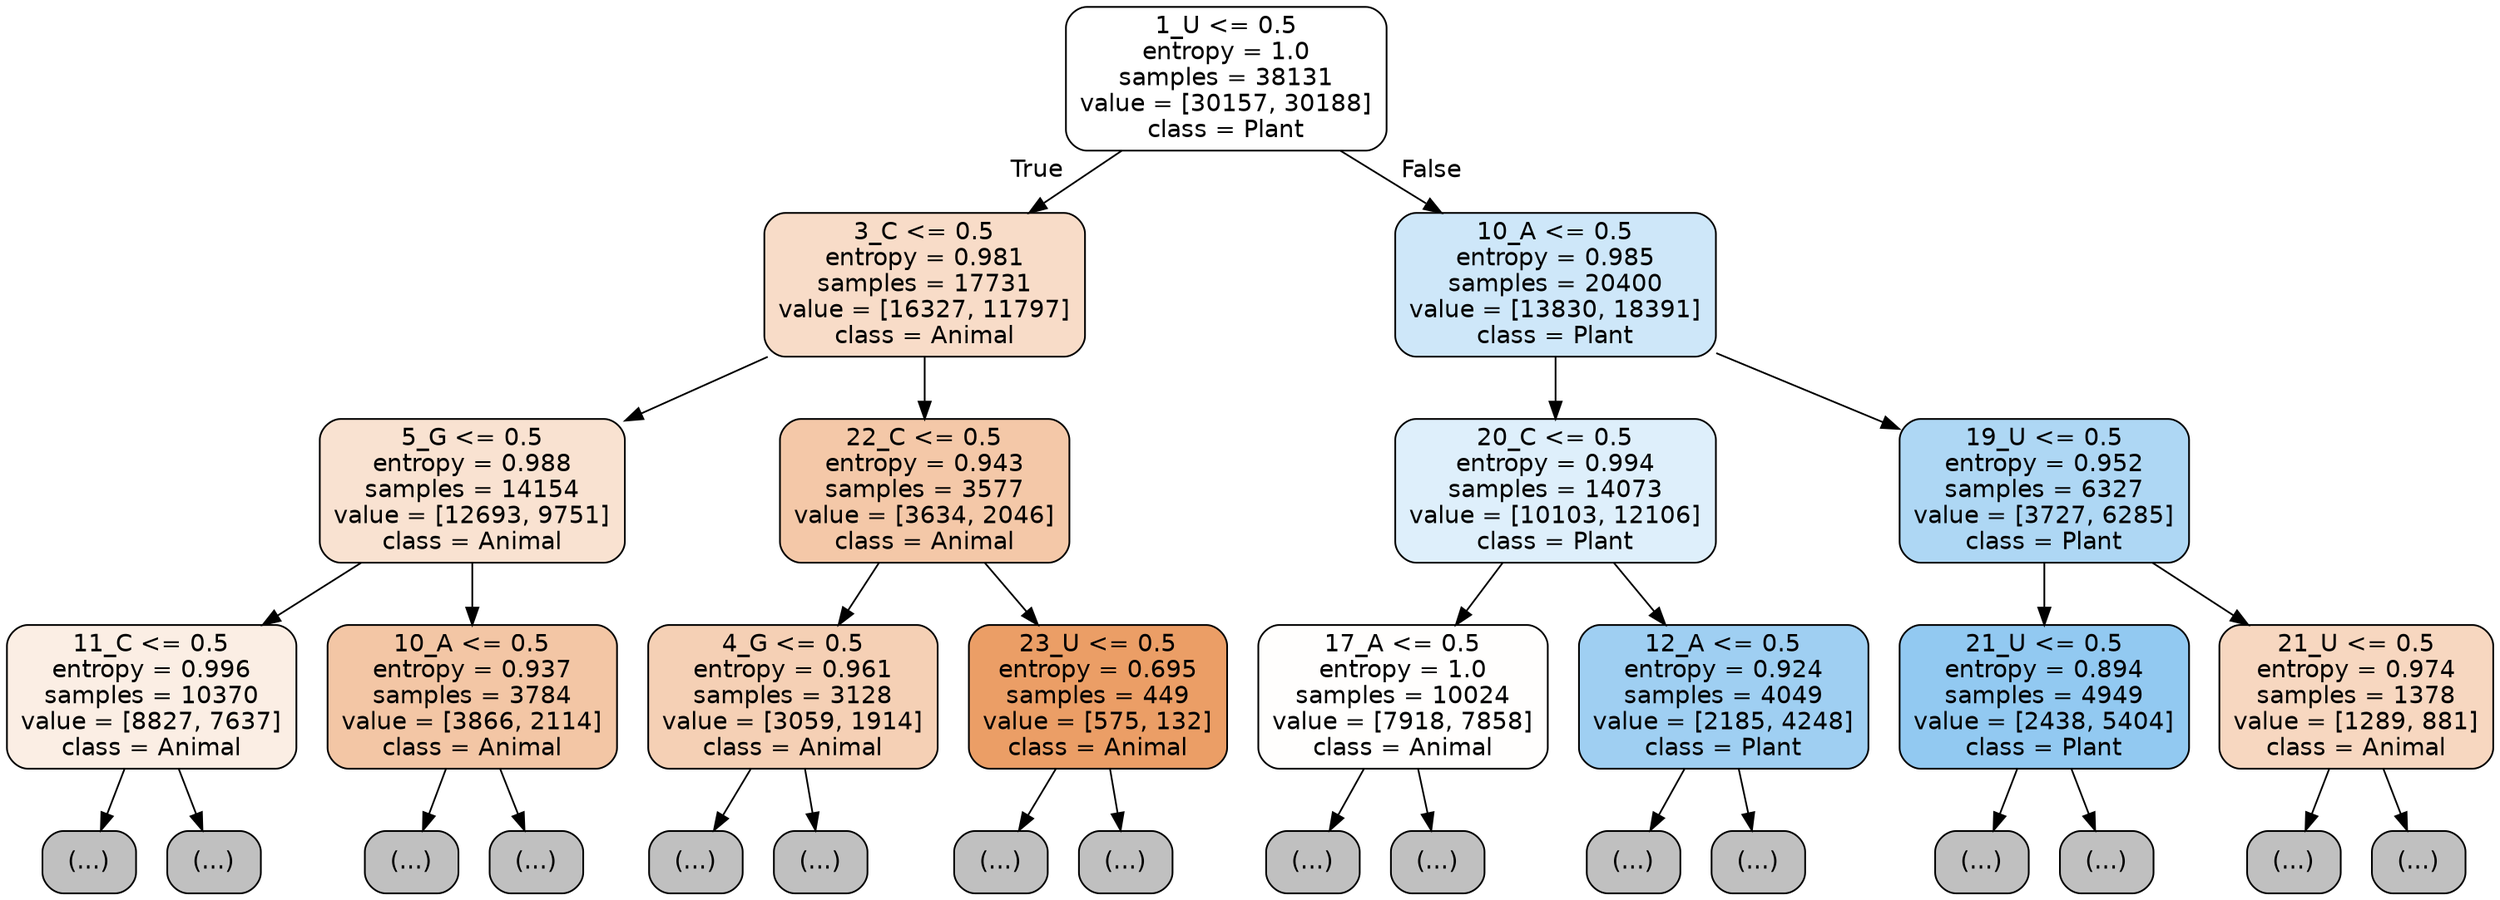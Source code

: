 digraph Tree {
node [shape=box, style="filled, rounded", color="black", fontname="helvetica"] ;
edge [fontname="helvetica"] ;
0 [label="1_U <= 0.5\nentropy = 1.0\nsamples = 38131\nvalue = [30157, 30188]\nclass = Plant", fillcolor="#ffffff"] ;
1 [label="3_C <= 0.5\nentropy = 0.981\nsamples = 17731\nvalue = [16327, 11797]\nclass = Animal", fillcolor="#f8dcc8"] ;
0 -> 1 [labeldistance=2.5, labelangle=45, headlabel="True"] ;
2 [label="5_G <= 0.5\nentropy = 0.988\nsamples = 14154\nvalue = [12693, 9751]\nclass = Animal", fillcolor="#f9e2d1"] ;
1 -> 2 ;
3 [label="11_C <= 0.5\nentropy = 0.996\nsamples = 10370\nvalue = [8827, 7637]\nclass = Animal", fillcolor="#fbeee4"] ;
2 -> 3 ;
4 [label="(...)", fillcolor="#C0C0C0"] ;
3 -> 4 ;
4129 [label="(...)", fillcolor="#C0C0C0"] ;
3 -> 4129 ;
5264 [label="10_A <= 0.5\nentropy = 0.937\nsamples = 3784\nvalue = [3866, 2114]\nclass = Animal", fillcolor="#f3c6a5"] ;
2 -> 5264 ;
5265 [label="(...)", fillcolor="#C0C0C0"] ;
5264 -> 5265 ;
6884 [label="(...)", fillcolor="#C0C0C0"] ;
5264 -> 6884 ;
7437 [label="22_C <= 0.5\nentropy = 0.943\nsamples = 3577\nvalue = [3634, 2046]\nclass = Animal", fillcolor="#f4c8a8"] ;
1 -> 7437 ;
7438 [label="4_G <= 0.5\nentropy = 0.961\nsamples = 3128\nvalue = [3059, 1914]\nclass = Animal", fillcolor="#f5d0b5"] ;
7437 -> 7438 ;
7439 [label="(...)", fillcolor="#C0C0C0"] ;
7438 -> 7439 ;
8806 [label="(...)", fillcolor="#C0C0C0"] ;
7438 -> 8806 ;
9157 [label="23_U <= 0.5\nentropy = 0.695\nsamples = 449\nvalue = [575, 132]\nclass = Animal", fillcolor="#eb9e66"] ;
7437 -> 9157 ;
9158 [label="(...)", fillcolor="#C0C0C0"] ;
9157 -> 9158 ;
9349 [label="(...)", fillcolor="#C0C0C0"] ;
9157 -> 9349 ;
9370 [label="10_A <= 0.5\nentropy = 0.985\nsamples = 20400\nvalue = [13830, 18391]\nclass = Plant", fillcolor="#cee7f9"] ;
0 -> 9370 [labeldistance=2.5, labelangle=-45, headlabel="False"] ;
9371 [label="20_C <= 0.5\nentropy = 0.994\nsamples = 14073\nvalue = [10103, 12106]\nclass = Plant", fillcolor="#deeffb"] ;
9370 -> 9371 ;
9372 [label="17_A <= 0.5\nentropy = 1.0\nsamples = 10024\nvalue = [7918, 7858]\nclass = Animal", fillcolor="#fffefd"] ;
9371 -> 9372 ;
9373 [label="(...)", fillcolor="#C0C0C0"] ;
9372 -> 9373 ;
12576 [label="(...)", fillcolor="#C0C0C0"] ;
9372 -> 12576 ;
13585 [label="12_A <= 0.5\nentropy = 0.924\nsamples = 4049\nvalue = [2185, 4248]\nclass = Plant", fillcolor="#9fcff2"] ;
9371 -> 13585 ;
13586 [label="(...)", fillcolor="#C0C0C0"] ;
13585 -> 13586 ;
14603 [label="(...)", fillcolor="#C0C0C0"] ;
13585 -> 14603 ;
14964 [label="19_U <= 0.5\nentropy = 0.952\nsamples = 6327\nvalue = [3727, 6285]\nclass = Plant", fillcolor="#aed7f4"] ;
9370 -> 14964 ;
14965 [label="21_U <= 0.5\nentropy = 0.894\nsamples = 4949\nvalue = [2438, 5404]\nclass = Plant", fillcolor="#92c9f1"] ;
14964 -> 14965 ;
14966 [label="(...)", fillcolor="#C0C0C0"] ;
14965 -> 14966 ;
16093 [label="(...)", fillcolor="#C0C0C0"] ;
14965 -> 16093 ;
16420 [label="21_U <= 0.5\nentropy = 0.974\nsamples = 1378\nvalue = [1289, 881]\nclass = Animal", fillcolor="#f7d7c0"] ;
14964 -> 16420 ;
16421 [label="(...)", fillcolor="#C0C0C0"] ;
16420 -> 16421 ;
16836 [label="(...)", fillcolor="#C0C0C0"] ;
16420 -> 16836 ;
}